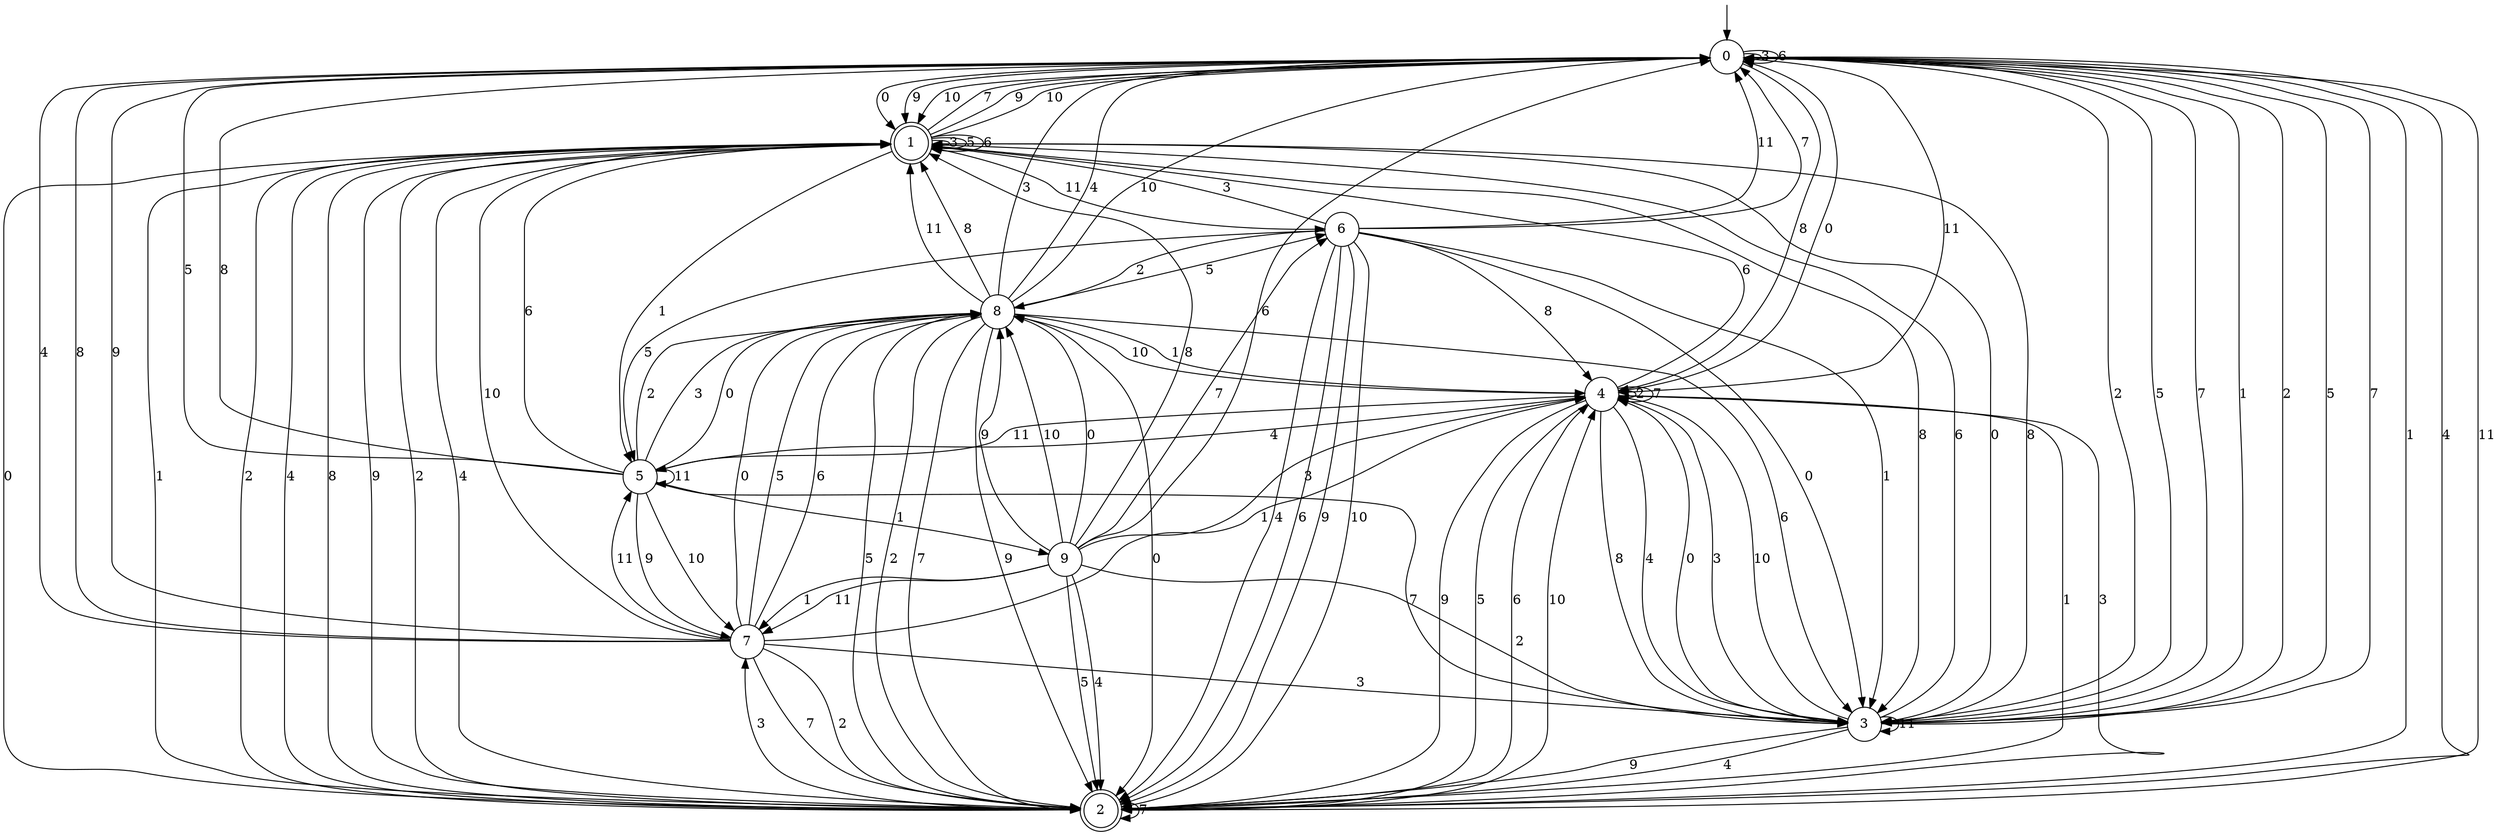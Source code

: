 digraph g {

	s0 [shape="circle" label="0"];
	s1 [shape="doublecircle" label="1"];
	s2 [shape="doublecircle" label="2"];
	s3 [shape="circle" label="3"];
	s4 [shape="circle" label="4"];
	s5 [shape="circle" label="5"];
	s6 [shape="circle" label="6"];
	s7 [shape="circle" label="7"];
	s8 [shape="circle" label="8"];
	s9 [shape="circle" label="9"];
	s0 -> s1 [label="0"];
	s0 -> s2 [label="1"];
	s0 -> s3 [label="2"];
	s0 -> s0 [label="3"];
	s0 -> s2 [label="4"];
	s0 -> s3 [label="5"];
	s0 -> s0 [label="6"];
	s0 -> s3 [label="7"];
	s0 -> s4 [label="8"];
	s0 -> s1 [label="9"];
	s0 -> s1 [label="10"];
	s0 -> s4 [label="11"];
	s1 -> s3 [label="0"];
	s1 -> s5 [label="1"];
	s1 -> s2 [label="2"];
	s1 -> s1 [label="3"];
	s1 -> s2 [label="4"];
	s1 -> s1 [label="5"];
	s1 -> s1 [label="6"];
	s1 -> s0 [label="7"];
	s1 -> s3 [label="8"];
	s1 -> s0 [label="9"];
	s1 -> s0 [label="10"];
	s1 -> s6 [label="11"];
	s2 -> s1 [label="0"];
	s2 -> s1 [label="1"];
	s2 -> s1 [label="2"];
	s2 -> s7 [label="3"];
	s2 -> s1 [label="4"];
	s2 -> s8 [label="5"];
	s2 -> s4 [label="6"];
	s2 -> s2 [label="7"];
	s2 -> s1 [label="8"];
	s2 -> s1 [label="9"];
	s2 -> s4 [label="10"];
	s2 -> s0 [label="11"];
	s3 -> s4 [label="0"];
	s3 -> s0 [label="1"];
	s3 -> s0 [label="2"];
	s3 -> s4 [label="3"];
	s3 -> s2 [label="4"];
	s3 -> s0 [label="5"];
	s3 -> s1 [label="6"];
	s3 -> s0 [label="7"];
	s3 -> s1 [label="8"];
	s3 -> s2 [label="9"];
	s3 -> s4 [label="10"];
	s3 -> s3 [label="11"];
	s4 -> s0 [label="0"];
	s4 -> s2 [label="1"];
	s4 -> s4 [label="2"];
	s4 -> s2 [label="3"];
	s4 -> s3 [label="4"];
	s4 -> s2 [label="5"];
	s4 -> s1 [label="6"];
	s4 -> s4 [label="7"];
	s4 -> s3 [label="8"];
	s4 -> s2 [label="9"];
	s4 -> s8 [label="10"];
	s4 -> s5 [label="11"];
	s5 -> s8 [label="0"];
	s5 -> s9 [label="1"];
	s5 -> s8 [label="2"];
	s5 -> s8 [label="3"];
	s5 -> s4 [label="4"];
	s5 -> s0 [label="5"];
	s5 -> s1 [label="6"];
	s5 -> s3 [label="7"];
	s5 -> s0 [label="8"];
	s5 -> s7 [label="9"];
	s5 -> s7 [label="10"];
	s5 -> s5 [label="11"];
	s6 -> s3 [label="0"];
	s6 -> s3 [label="1"];
	s6 -> s8 [label="2"];
	s6 -> s1 [label="3"];
	s6 -> s2 [label="4"];
	s6 -> s5 [label="5"];
	s6 -> s2 [label="6"];
	s6 -> s0 [label="7"];
	s6 -> s4 [label="8"];
	s6 -> s2 [label="9"];
	s6 -> s2 [label="10"];
	s6 -> s0 [label="11"];
	s7 -> s8 [label="0"];
	s7 -> s4 [label="1"];
	s7 -> s2 [label="2"];
	s7 -> s3 [label="3"];
	s7 -> s0 [label="4"];
	s7 -> s8 [label="5"];
	s7 -> s8 [label="6"];
	s7 -> s2 [label="7"];
	s7 -> s0 [label="8"];
	s7 -> s0 [label="9"];
	s7 -> s1 [label="10"];
	s7 -> s5 [label="11"];
	s8 -> s2 [label="0"];
	s8 -> s4 [label="1"];
	s8 -> s2 [label="2"];
	s8 -> s0 [label="3"];
	s8 -> s0 [label="4"];
	s8 -> s6 [label="5"];
	s8 -> s3 [label="6"];
	s8 -> s2 [label="7"];
	s8 -> s1 [label="8"];
	s8 -> s2 [label="9"];
	s8 -> s0 [label="10"];
	s8 -> s1 [label="11"];
	s9 -> s8 [label="0"];
	s9 -> s7 [label="1"];
	s9 -> s3 [label="2"];
	s9 -> s4 [label="3"];
	s9 -> s2 [label="4"];
	s9 -> s2 [label="5"];
	s9 -> s0 [label="6"];
	s9 -> s6 [label="7"];
	s9 -> s1 [label="8"];
	s9 -> s8 [label="9"];
	s9 -> s8 [label="10"];
	s9 -> s7 [label="11"];

__start0 [label="" shape="none" width="0" height="0"];
__start0 -> s0;

}
